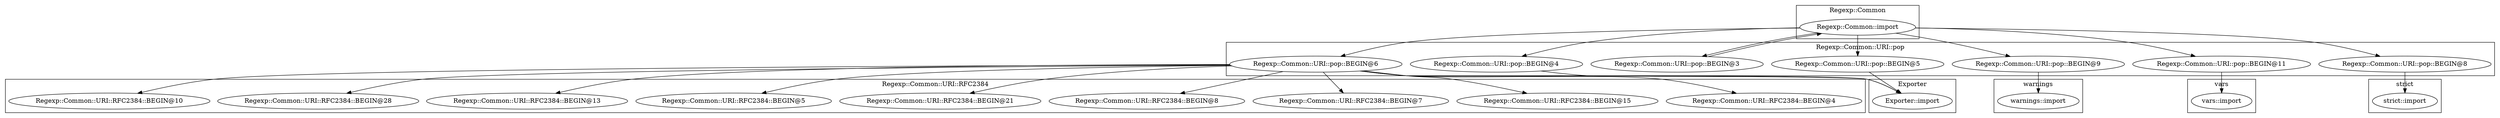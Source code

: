 digraph {
graph [overlap=false]
subgraph cluster_warnings {
	label="warnings";
	"warnings::import";
}
subgraph cluster_vars {
	label="vars";
	"vars::import";
}
subgraph cluster_Regexp_Common_URI_pop {
	label="Regexp::Common::URI::pop";
	"Regexp::Common::URI::pop::BEGIN@6";
	"Regexp::Common::URI::pop::BEGIN@9";
	"Regexp::Common::URI::pop::BEGIN@4";
	"Regexp::Common::URI::pop::BEGIN@11";
	"Regexp::Common::URI::pop::BEGIN@3";
	"Regexp::Common::URI::pop::BEGIN@5";
	"Regexp::Common::URI::pop::BEGIN@8";
}
subgraph cluster_strict {
	label="strict";
	"strict::import";
}
subgraph cluster_Regexp_Common {
	label="Regexp::Common";
	"Regexp::Common::import";
}
subgraph cluster_Regexp_Common_URI_RFC2384 {
	label="Regexp::Common::URI::RFC2384";
	"Regexp::Common::URI::RFC2384::BEGIN@4";
	"Regexp::Common::URI::RFC2384::BEGIN@15";
	"Regexp::Common::URI::RFC2384::BEGIN@7";
	"Regexp::Common::URI::RFC2384::BEGIN@8";
	"Regexp::Common::URI::RFC2384::BEGIN@21";
	"Regexp::Common::URI::RFC2384::BEGIN@5";
	"Regexp::Common::URI::RFC2384::BEGIN@13";
	"Regexp::Common::URI::RFC2384::BEGIN@28";
	"Regexp::Common::URI::RFC2384::BEGIN@10";
}
subgraph cluster_Exporter {
	label="Exporter";
	"Exporter::import";
}
"Regexp::Common::URI::pop::BEGIN@6" -> "Regexp::Common::URI::RFC2384::BEGIN@7";
"Regexp::Common::import" -> "Regexp::Common::URI::pop::BEGIN@3";
"Regexp::Common::URI::pop::BEGIN@6" -> "Regexp::Common::URI::RFC2384::BEGIN@5";
"Regexp::Common::URI::pop::BEGIN@3" -> "Regexp::Common::import";
"Regexp::Common::URI::pop::BEGIN@6" -> "Exporter::import";
"Regexp::Common::URI::pop::BEGIN@4" -> "Exporter::import";
"Regexp::Common::URI::pop::BEGIN@5" -> "Exporter::import";
"Regexp::Common::import" -> "Regexp::Common::URI::pop::BEGIN@4";
"Regexp::Common::URI::pop::BEGIN@6" -> "Regexp::Common::URI::RFC2384::BEGIN@15";
"Regexp::Common::URI::pop::BEGIN@6" -> "Regexp::Common::URI::RFC2384::BEGIN@21";
"Regexp::Common::import" -> "Regexp::Common::URI::pop::BEGIN@5";
"Regexp::Common::URI::pop::BEGIN@6" -> "Regexp::Common::URI::RFC2384::BEGIN@10";
"Regexp::Common::URI::pop::BEGIN@6" -> "Regexp::Common::URI::RFC2384::BEGIN@4";
"Regexp::Common::URI::pop::BEGIN@9" -> "warnings::import";
"Regexp::Common::URI::pop::BEGIN@6" -> "Regexp::Common::URI::RFC2384::BEGIN@28";
"Regexp::Common::URI::pop::BEGIN@6" -> "Regexp::Common::URI::RFC2384::BEGIN@8";
"Regexp::Common::URI::pop::BEGIN@11" -> "vars::import";
"Regexp::Common::import" -> "Regexp::Common::URI::pop::BEGIN@8";
"Regexp::Common::import" -> "Regexp::Common::URI::pop::BEGIN@9";
"Regexp::Common::import" -> "Regexp::Common::URI::pop::BEGIN@6";
"Regexp::Common::URI::pop::BEGIN@6" -> "Regexp::Common::URI::RFC2384::BEGIN@13";
"Regexp::Common::import" -> "Regexp::Common::URI::pop::BEGIN@11";
"Regexp::Common::URI::pop::BEGIN@8" -> "strict::import";
}
